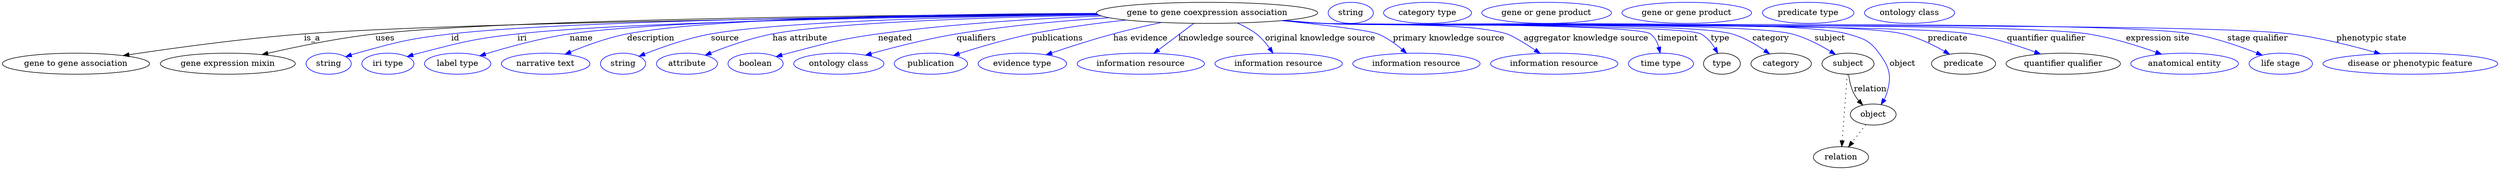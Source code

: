 digraph {
	graph [bb="0,0,4251.3,283"];
	node [label="\N"];
	"gene to gene coexpression association"	[height=0.5,
		label="gene to gene coexpression association",
		pos="2050.4,265",
		width=5.2356];
	"gene to gene association"	[height=0.5,
		pos="125.44,178",
		width=3.4844];
	"gene to gene coexpression association" -> "gene to gene association"	[label=is_a,
		lp="526.44,221.5",
		pos="e,205.6,191.87 1863.9,262.23 1513.6,258.48 769.52,248.48 512.44,229 410.45,221.27 294.16,205.27 215.91,193.44"];
	"gene expression mixin"	[height=0.5,
		pos="383.44,178",
		width=3.1955];
	"gene to gene coexpression association" -> "gene expression mixin"	[label=uses,
		lp="650.94,221.5",
		pos="e,441.57,193.54 1862.6,263.36 1533.7,261.58 866.55,254.79 634.44,229 571.82,222.04 501.56,207.45 451.34,195.82"];
	id	[color=blue,
		height=0.5,
		label=string,
		pos="554.44,178",
		width=1.0652];
	"gene to gene coexpression association" -> id	[color=blue,
		label=id,
		lp="770.44,221.5",
		pos="e,583.42,189.99 1863.2,262.94 1558.9,260.53 970.5,252.85 763.44,229 690.88,220.64 672.81,215.57 602.44,196 599.33,195.14 596.13,\
194.17 592.93,193.15",
		style=solid];
	iri	[color=blue,
		height=0.5,
		label="iri type",
		pos="655.44,178",
		width=1.2277];
	"gene to gene coexpression association" -> iri	[color=blue,
		label=iri,
		lp="884.44,221.5",
		pos="e,688.34,190.21 1864,262.17 1582.5,258.77 1061.9,249.84 876.44,229 800.82,220.5 782.13,214.99 708.44,196 705.06,195.13 701.58,194.17 \
698.1,193.16",
		style=solid];
	name	[color=blue,
		height=0.5,
		label="label type",
		pos="774.44,178",
		width=1.5707];
	"gene to gene coexpression association" -> name	[color=blue,
		label=name,
		lp="984.44,221.5",
		pos="e,812.13,191.61 1862.9,263.04 1599.1,260.82 1132.1,253.44 964.44,229 915.02,221.8 859.98,206.48 821.91,194.68",
		style=solid];
	description	[color=blue,
		height=0.5,
		label="narrative text",
		pos="924.44,178",
		width=2.0943];
	"gene to gene coexpression association" -> description	[color=blue,
		label=description,
		lp="1102.9,221.5",
		pos="e,957.35,194.24 1861.9,264.3 1618.9,263.47 1210.1,257.64 1062.4,229 1029.4,222.59 993.62,209.45 966.81,198.26",
		style=solid];
	source	[color=blue,
		height=0.5,
		label=string,
		pos="1056.4,178",
		width=1.0652];
	"gene to gene coexpression association" -> source	[color=blue,
		label=source,
		lp="1229.4,221.5",
		pos="e,1083.5,190.79 1864,262.16 1654.3,259.05 1327.1,250.78 1205.4,229 1166,221.94 1122.8,206.52 1093.1,194.66",
		style=solid];
	"has attribute"	[color=blue,
		height=0.5,
		label=attribute,
		pos="1164.4,178",
		width=1.4443];
	"gene to gene coexpression association" -> "has attribute"	[color=blue,
		label="has attribute",
		lp="1356.4,221.5",
		pos="e,1195.4,192.57 1866,261.27 1681.8,257.47 1412,248.68 1309.4,229 1273,222.01 1233.3,207.83 1204.7,196.35",
		style=solid];
	negated	[color=blue,
		height=0.5,
		label=boolean,
		pos="1281.4,178",
		width=1.2999];
	"gene to gene coexpression association" -> negated	[color=blue,
		label=negated,
		lp="1518.4,221.5",
		pos="e,1316.2,190.25 1870.4,259.64 1760,255.26 1616.1,246.51 1489.4,229 1420.5,219.47 1403.7,213.62 1336.4,196 1333,195.11 1329.6,194.15 \
1326.1,193.15",
		style=solid];
	qualifiers	[color=blue,
		height=0.5,
		label="ontology class",
		pos="1422.4,178",
		width=2.1304];
	"gene to gene coexpression association" -> qualifiers	[color=blue,
		label=qualifiers,
		lp="1656.9,221.5",
		pos="e,1467.9,192.55 1883.6,256.61 1804.4,251.5 1708.7,243 1623.4,229 1573.6,220.81 1517.8,206.53 1477.7,195.33",
		style=solid];
	publications	[color=blue,
		height=0.5,
		label=publication,
		pos="1579.4,178",
		width=1.7332];
	"gene to gene coexpression association" -> publications	[color=blue,
		label=publications,
		lp="1795.4,221.5",
		pos="e,1617.9,192.18 1912.4,252.68 1861.5,247.24 1803.6,239.55 1751.4,229 1709,220.41 1661.8,206.37 1627.6,195.35",
		style=solid];
	"has evidence"	[color=blue,
		height=0.5,
		label="evidence type",
		pos="1735.4,178",
		width=2.0943];
	"gene to gene coexpression association" -> "has evidence"	[color=blue,
		label="has evidence",
		lp="1936.9,221.5",
		pos="e,1775.9,193.24 1972.8,248.59 1946.5,242.96 1917.1,236.19 1890.4,229 1855.1,219.47 1815.9,206.8 1785.8,196.6",
		style=solid];
	"knowledge source"	[color=blue,
		height=0.5,
		label="information resource",
		pos="1937.4,178",
		width=3.015];
	"gene to gene coexpression association" -> "knowledge source"	[color=blue,
		label="knowledge source",
		lp="2065.9,221.5",
		pos="e,1959.6,195.68 2027.8,247 2010.6,234 1986.6,215.96 1967.6,201.72",
		style=solid];
	"original knowledge source"	[color=blue,
		height=0.5,
		label="information resource",
		pos="2172.4,178",
		width=3.015];
	"gene to gene coexpression association" -> "original knowledge source"	[color=blue,
		label="original knowledge source",
		lp="2243.4,221.5",
		pos="e,2162.7,196.16 2102.1,247.5 2113.4,242.57 2124.8,236.44 2134.4,229 2143.1,222.3 2150.8,213.16 2157,204.52",
		style=solid];
	"primary knowledge source"	[color=blue,
		height=0.5,
		label="information resource",
		pos="2407.4,178",
		width=3.015];
	"gene to gene coexpression association" -> "primary knowledge source"	[color=blue,
		label="primary knowledge source",
		lp="2462.4,221.5",
		pos="e,2390.6,195.85 2178.2,251.75 2249,244.4 2325.9,235.29 2341.4,229 2356.6,222.87 2371.3,212.32 2383,202.48",
		style=solid];
	"aggregator knowledge source"	[color=blue,
		height=0.5,
		label="information resource",
		pos="2642.4,178",
		width=3.015];
	"gene to gene coexpression association" -> "aggregator knowledge source"	[color=blue,
		label="aggregator knowledge source",
		lp="2696.9,221.5",
		pos="e,2618.4,195.7 2182.5,252.14 2204.5,250.31 2227.1,248.53 2248.4,247 2317.9,242.02 2495,249.94 2561.4,229 2571.6,225.8 2592.1,213.14 \
2609.9,201.37",
		style=solid];
	timepoint	[color=blue,
		height=0.5,
		label="time type",
		pos="2824.4,178",
		width=1.5346];
	"gene to gene coexpression association" -> timepoint	[color=blue,
		label=timepoint,
		lp="2853.4,221.5",
		pos="e,2823.1,196.3 2179.8,251.89 2202.6,250.04 2226.2,248.31 2248.4,247 2279.4,245.17 2781.4,247.24 2806.4,229 2813.8,223.62 2818.2,\
214.9 2820.8,206.24",
		style=solid];
	type	[height=0.5,
		pos="2928.4,178",
		width=0.86659];
	"gene to gene coexpression association" -> type	[color=blue,
		label=type,
		lp="2925.4,221.5",
		pos="e,2921.4,195.68 2179.2,251.86 2202.3,250 2226,248.27 2248.4,247 2284.2,244.97 2860.8,245.76 2892.4,229 2902.6,223.61 2910.6,213.92 \
2916.4,204.49",
		style=solid];
	category	[height=0.5,
		pos="3029.4,178",
		width=1.4263];
	"gene to gene coexpression association" -> category	[color=blue,
		label=category,
		lp="3011.9,221.5",
		pos="e,3009.8,194.71 2179.2,251.82 2202.3,249.96 2226,248.25 2248.4,247 2325.8,242.68 2871,250.51 2945.4,229 2965.5,223.21 2985.6,211.46 \
3001.2,200.8",
		style=solid];
	subject	[height=0.5,
		pos="3143.4,178",
		width=1.2277];
	"gene to gene coexpression association" -> subject	[color=blue,
		label=subject,
		lp="3112.4,221.5",
		pos="e,3122.1,193.77 2178.7,251.8 2201.9,249.93 2225.9,248.22 2248.4,247 2337.1,242.2 2961.4,251.09 3047.4,229 3070.8,222.99 3095,210.4 \
3113.2,199.36",
		style=solid];
	object	[height=0.5,
		pos="3186.4,91",
		width=1.0832];
	"gene to gene coexpression association" -> object	[color=blue,
		label=object,
		lp="3236.4,178",
		pos="e,3199.8,108.09 2178.4,251.78 2201.7,249.9 2225.8,248.2 2248.4,247 2347.7,241.75 3047.1,256.87 3142.4,229 3169.4,221.11 3179.9,218.74 \
3196.4,196 3214.8,170.77 3218.4,156.9 3209.4,127 3208.4,123.55 3206.9,120.13 3205.2,116.85",
		style=solid];
	predicate	[height=0.5,
		pos="3340.4,178",
		width=1.5165];
	"gene to gene coexpression association" -> predicate	[color=blue,
		label=predicate,
		lp="3313.4,221.5",
		pos="e,3316.6,194.29 2178.2,251.76 2201.5,249.88 2225.7,248.18 2248.4,247 2358.2,241.3 3130.6,254.6 3237.4,229 3262.3,223.05 3288.2,210.45 \
3307.8,199.39",
		style=solid];
	"quantifier qualifier"	[height=0.5,
		pos="3510.4,178",
		width=2.7081];
	"gene to gene coexpression association" -> "quantifier qualifier"	[color=blue,
		label="quantifier qualifier",
		lp="3481.4,221.5",
		pos="e,3471.7,194.66 2178.2,251.72 2201.5,249.85 2225.7,248.16 2248.4,247 2370.9,240.75 3230.4,248.59 3351.4,229 3389.5,222.85 3430.9,\
209.58 3462,198.25",
		style=solid];
	"expression site"	[color=blue,
		height=0.5,
		label="anatomical entity",
		pos="3717.4,178",
		width=2.5456];
	"gene to gene coexpression association" -> "expression site"	[color=blue,
		label="expression site",
		lp="3671.9,221.5",
		pos="e,3678.2,194.32 2177.9,251.7 2201.3,249.82 2225.6,248.14 2248.4,247 2393.2,239.8 3409.3,251.23 3552.4,229 3592.4,222.8 3636.1,209.23 \
3668.5,197.79",
		style=solid];
	"stage qualifier"	[color=blue,
		height=0.5,
		label="life stage",
		pos="3881.4,178",
		width=1.4985];
	"gene to gene coexpression association" -> "stage qualifier"	[color=blue,
		label="stage qualifier",
		lp="3841.9,221.5",
		pos="e,3849.8,192.67 2177.6,251.69 2201.2,249.81 2225.5,248.12 2248.4,247 2412.9,238.95 3568,256.2 3730.4,229 3768.6,222.61 3810.2,208.23 \
3840.1,196.52",
		style=solid];
	"phenotypic state"	[color=blue,
		height=0.5,
		label="disease or phenotypic feature",
		pos="4102.4,178",
		width=4.1344];
	"gene to gene coexpression association" -> "phenotypic state"	[color=blue,
		label="phenotypic state",
		lp="4036.4,221.5",
		pos="e,4051.2,194.94 2177.4,251.69 2201,249.8 2225.4,248.11 2248.4,247 2431.5,238.16 3715.6,251.86 3897.4,229 3946.6,222.81 4001.1,209.19 \
4041.5,197.73",
		style=solid];
	association_type	[color=blue,
		height=0.5,
		label=string,
		pos="2295.4,265",
		width=1.0652];
	association_category	[color=blue,
		height=0.5,
		label="category type",
		pos="2426.4,265",
		width=2.0762];
	subject -> object	[label=relation,
		lp="3181.4,134.5",
		pos="e,3168.5,107.23 3144.5,159.55 3145.7,149.57 3148.2,137.07 3153.4,127 3155.7,122.68 3158.6,118.52 3161.8,114.66"];
	relation	[height=0.5,
		pos="3131.4,18",
		width=1.2999];
	subject -> relation	[pos="e,3132.7,36.188 3142.1,159.79 3140.1,132.48 3136,78.994 3133.5,46.38",
		style=dotted];
	"gene to gene association_subject"	[color=blue,
		height=0.5,
		label="gene or gene product",
		pos="2629.4,265",
		width=3.0692];
	object -> relation	[pos="e,3144.3,35.54 3174,73.889 3167,64.939 3158.3,53.617 3150.5,43.584",
		style=dotted];
	"gene to gene association_object"	[color=blue,
		height=0.5,
		label="gene or gene product",
		pos="2868.4,265",
		width=3.0692];
	"gene to gene coexpression association_predicate"	[color=blue,
		height=0.5,
		label="predicate type",
		pos="3074.4,265",
		width=2.1665];
	"gene expression mixin_quantifier qualifier"	[color=blue,
		height=0.5,
		label="ontology class",
		pos="3247.4,265",
		width=2.1304];
}
